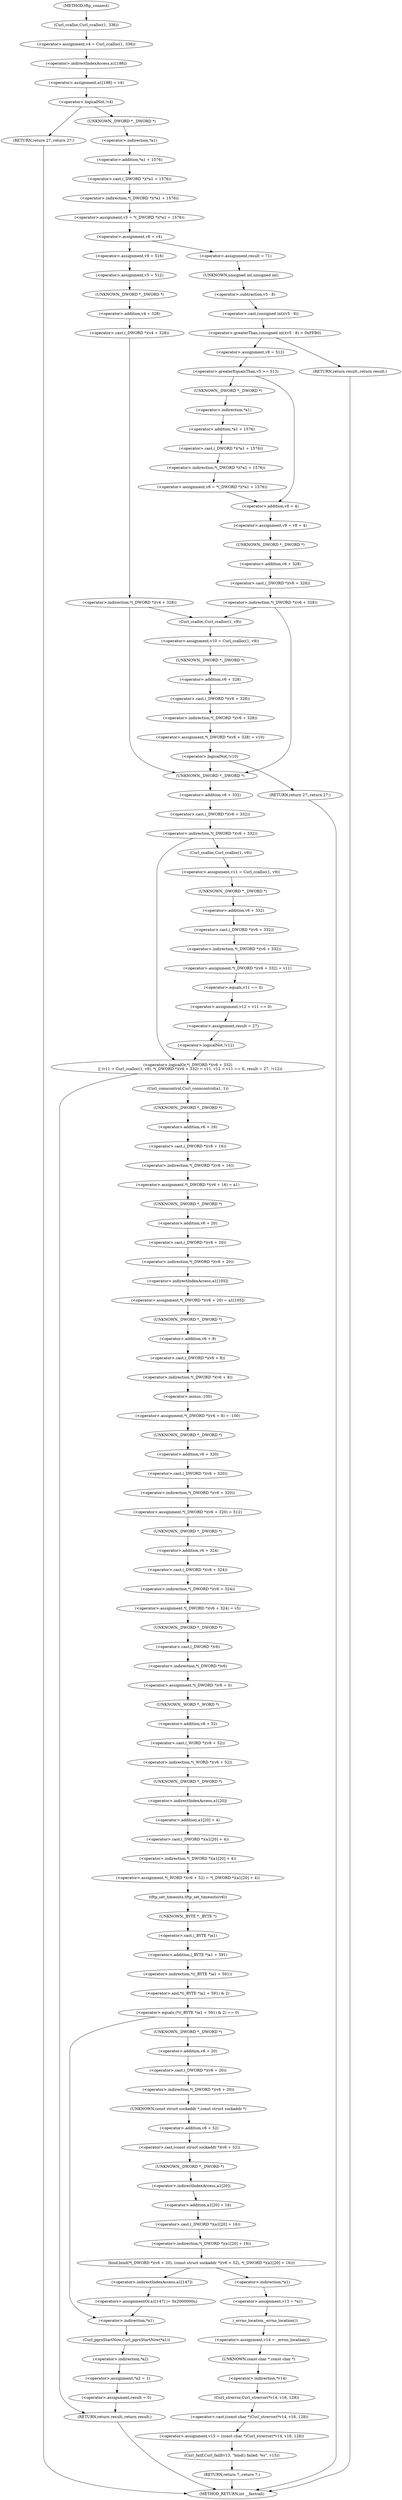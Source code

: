 digraph tftp_connect {  
"1000131" [label = "(<operator>.assignment,v4 = Curl_ccalloc(1, 336))" ]
"1000133" [label = "(Curl_ccalloc,Curl_ccalloc(1, 336))" ]
"1000136" [label = "(<operator>.assignment,a1[188] = v4)" ]
"1000137" [label = "(<operator>.indirectIndexAccess,a1[188])" ]
"1000142" [label = "(<operator>.logicalNot,!v4)" ]
"1000144" [label = "(RETURN,return 27;,return 27;)" ]
"1000146" [label = "(<operator>.assignment,v5 = *(_DWORD *)(*a1 + 1576))" ]
"1000148" [label = "(<operator>.indirection,*(_DWORD *)(*a1 + 1576))" ]
"1000149" [label = "(<operator>.cast,(_DWORD *)(*a1 + 1576))" ]
"1000150" [label = "(UNKNOWN,_DWORD *,_DWORD *)" ]
"1000151" [label = "(<operator>.addition,*a1 + 1576)" ]
"1000152" [label = "(<operator>.indirection,*a1)" ]
"1000155" [label = "(<operator>.assignment,v6 = v4)" ]
"1000161" [label = "(<operator>.assignment,result = 71)" ]
"1000165" [label = "(<operator>.greaterThan,(unsigned int)(v5 - 8) > 0xFFB0)" ]
"1000166" [label = "(<operator>.cast,(unsigned int)(v5 - 8))" ]
"1000167" [label = "(UNKNOWN,unsigned int,unsigned int)" ]
"1000168" [label = "(<operator>.subtraction,v5 - 8)" ]
"1000172" [label = "(RETURN,return result;,return result;)" ]
"1000174" [label = "(<operator>.assignment,v8 = 512)" ]
"1000178" [label = "(<operator>.greaterEqualsThan,v5 >= 513)" ]
"1000181" [label = "(<operator>.assignment,v8 = *(_DWORD *)(*a1 + 1576))" ]
"1000183" [label = "(<operator>.indirection,*(_DWORD *)(*a1 + 1576))" ]
"1000184" [label = "(<operator>.cast,(_DWORD *)(*a1 + 1576))" ]
"1000185" [label = "(UNKNOWN,_DWORD *,_DWORD *)" ]
"1000186" [label = "(<operator>.addition,*a1 + 1576)" ]
"1000187" [label = "(<operator>.indirection,*a1)" ]
"1000190" [label = "(<operator>.assignment,v9 = v8 + 4)" ]
"1000192" [label = "(<operator>.addition,v8 + 4)" ]
"1000196" [label = "(<operator>.indirection,*(_DWORD *)(v6 + 328))" ]
"1000197" [label = "(<operator>.cast,(_DWORD *)(v6 + 328))" ]
"1000198" [label = "(UNKNOWN,_DWORD *,_DWORD *)" ]
"1000199" [label = "(<operator>.addition,v6 + 328)" ]
"1000205" [label = "(<operator>.assignment,v9 = 516)" ]
"1000208" [label = "(<operator>.assignment,v5 = 512)" ]
"1000212" [label = "(<operator>.indirection,*(_DWORD *)(v4 + 328))" ]
"1000213" [label = "(<operator>.cast,(_DWORD *)(v4 + 328))" ]
"1000214" [label = "(UNKNOWN,_DWORD *,_DWORD *)" ]
"1000215" [label = "(<operator>.addition,v4 + 328)" ]
"1000219" [label = "(<operator>.assignment,v10 = Curl_ccalloc(1, v9))" ]
"1000221" [label = "(Curl_ccalloc,Curl_ccalloc(1, v9))" ]
"1000224" [label = "(<operator>.assignment,*(_DWORD *)(v6 + 328) = v10)" ]
"1000225" [label = "(<operator>.indirection,*(_DWORD *)(v6 + 328))" ]
"1000226" [label = "(<operator>.cast,(_DWORD *)(v6 + 328))" ]
"1000227" [label = "(UNKNOWN,_DWORD *,_DWORD *)" ]
"1000228" [label = "(<operator>.addition,v6 + 328)" ]
"1000233" [label = "(<operator>.logicalNot,!v10)" ]
"1000235" [label = "(RETURN,return 27;,return 27;)" ]
"1000239" [label = "(<operator>.logicalOr,*(_DWORD *)(v6 + 332)\n    || (v11 = Curl_ccalloc(1, v9), *(_DWORD *)(v6 + 332) = v11, v12 = v11 == 0, result = 27, !v12))" ]
"1000240" [label = "(<operator>.indirection,*(_DWORD *)(v6 + 332))" ]
"1000241" [label = "(<operator>.cast,(_DWORD *)(v6 + 332))" ]
"1000242" [label = "(UNKNOWN,_DWORD *,_DWORD *)" ]
"1000243" [label = "(<operator>.addition,v6 + 332)" ]
"1000247" [label = "(<operator>.assignment,v11 = Curl_ccalloc(1, v9))" ]
"1000249" [label = "(Curl_ccalloc,Curl_ccalloc(1, v9))" ]
"1000253" [label = "(<operator>.assignment,*(_DWORD *)(v6 + 332) = v11)" ]
"1000254" [label = "(<operator>.indirection,*(_DWORD *)(v6 + 332))" ]
"1000255" [label = "(<operator>.cast,(_DWORD *)(v6 + 332))" ]
"1000256" [label = "(UNKNOWN,_DWORD *,_DWORD *)" ]
"1000257" [label = "(<operator>.addition,v6 + 332)" ]
"1000262" [label = "(<operator>.assignment,v12 = v11 == 0)" ]
"1000264" [label = "(<operator>.equals,v11 == 0)" ]
"1000268" [label = "(<operator>.assignment,result = 27)" ]
"1000271" [label = "(<operator>.logicalNot,!v12)" ]
"1000274" [label = "(Curl_conncontrol,Curl_conncontrol(a1, 1))" ]
"1000277" [label = "(<operator>.assignment,*(_DWORD *)(v6 + 16) = a1)" ]
"1000278" [label = "(<operator>.indirection,*(_DWORD *)(v6 + 16))" ]
"1000279" [label = "(<operator>.cast,(_DWORD *)(v6 + 16))" ]
"1000280" [label = "(UNKNOWN,_DWORD *,_DWORD *)" ]
"1000281" [label = "(<operator>.addition,v6 + 16)" ]
"1000285" [label = "(<operator>.assignment,*(_DWORD *)(v6 + 20) = a1[105])" ]
"1000286" [label = "(<operator>.indirection,*(_DWORD *)(v6 + 20))" ]
"1000287" [label = "(<operator>.cast,(_DWORD *)(v6 + 20))" ]
"1000288" [label = "(UNKNOWN,_DWORD *,_DWORD *)" ]
"1000289" [label = "(<operator>.addition,v6 + 20)" ]
"1000292" [label = "(<operator>.indirectIndexAccess,a1[105])" ]
"1000295" [label = "(<operator>.assignment,*(_DWORD *)(v6 + 8) = -100)" ]
"1000296" [label = "(<operator>.indirection,*(_DWORD *)(v6 + 8))" ]
"1000297" [label = "(<operator>.cast,(_DWORD *)(v6 + 8))" ]
"1000298" [label = "(UNKNOWN,_DWORD *,_DWORD *)" ]
"1000299" [label = "(<operator>.addition,v6 + 8)" ]
"1000302" [label = "(<operator>.minus,-100)" ]
"1000304" [label = "(<operator>.assignment,*(_DWORD *)(v6 + 320) = 512)" ]
"1000305" [label = "(<operator>.indirection,*(_DWORD *)(v6 + 320))" ]
"1000306" [label = "(<operator>.cast,(_DWORD *)(v6 + 320))" ]
"1000307" [label = "(UNKNOWN,_DWORD *,_DWORD *)" ]
"1000308" [label = "(<operator>.addition,v6 + 320)" ]
"1000312" [label = "(<operator>.assignment,*(_DWORD *)(v6 + 324) = v5)" ]
"1000313" [label = "(<operator>.indirection,*(_DWORD *)(v6 + 324))" ]
"1000314" [label = "(<operator>.cast,(_DWORD *)(v6 + 324))" ]
"1000315" [label = "(UNKNOWN,_DWORD *,_DWORD *)" ]
"1000316" [label = "(<operator>.addition,v6 + 324)" ]
"1000320" [label = "(<operator>.assignment,*(_DWORD *)v6 = 0)" ]
"1000321" [label = "(<operator>.indirection,*(_DWORD *)v6)" ]
"1000322" [label = "(<operator>.cast,(_DWORD *)v6)" ]
"1000323" [label = "(UNKNOWN,_DWORD *,_DWORD *)" ]
"1000326" [label = "(<operator>.assignment,*(_WORD *)(v6 + 52) = *(_DWORD *)(a1[20] + 4))" ]
"1000327" [label = "(<operator>.indirection,*(_WORD *)(v6 + 52))" ]
"1000328" [label = "(<operator>.cast,(_WORD *)(v6 + 52))" ]
"1000329" [label = "(UNKNOWN,_WORD *,_WORD *)" ]
"1000330" [label = "(<operator>.addition,v6 + 52)" ]
"1000333" [label = "(<operator>.indirection,*(_DWORD *)(a1[20] + 4))" ]
"1000334" [label = "(<operator>.cast,(_DWORD *)(a1[20] + 4))" ]
"1000335" [label = "(UNKNOWN,_DWORD *,_DWORD *)" ]
"1000336" [label = "(<operator>.addition,a1[20] + 4)" ]
"1000337" [label = "(<operator>.indirectIndexAccess,a1[20])" ]
"1000341" [label = "(tftp_set_timeouts,tftp_set_timeouts(v6))" ]
"1000344" [label = "(<operator>.equals,(*((_BYTE *)a1 + 591) & 2) == 0)" ]
"1000345" [label = "(<operator>.and,*((_BYTE *)a1 + 591) & 2)" ]
"1000346" [label = "(<operator>.indirection,*((_BYTE *)a1 + 591))" ]
"1000347" [label = "(<operator>.addition,(_BYTE *)a1 + 591)" ]
"1000348" [label = "(<operator>.cast,(_BYTE *)a1)" ]
"1000349" [label = "(UNKNOWN,_BYTE *,_BYTE *)" ]
"1000356" [label = "(bind,bind(*(_DWORD *)(v6 + 20), (const struct sockaddr *)(v6 + 52), *(_DWORD *)(a1[20] + 16)))" ]
"1000357" [label = "(<operator>.indirection,*(_DWORD *)(v6 + 20))" ]
"1000358" [label = "(<operator>.cast,(_DWORD *)(v6 + 20))" ]
"1000359" [label = "(UNKNOWN,_DWORD *,_DWORD *)" ]
"1000360" [label = "(<operator>.addition,v6 + 20)" ]
"1000363" [label = "(<operator>.cast,(const struct sockaddr *)(v6 + 52))" ]
"1000364" [label = "(UNKNOWN,const struct sockaddr *,const struct sockaddr *)" ]
"1000365" [label = "(<operator>.addition,v6 + 52)" ]
"1000368" [label = "(<operator>.indirection,*(_DWORD *)(a1[20] + 16))" ]
"1000369" [label = "(<operator>.cast,(_DWORD *)(a1[20] + 16))" ]
"1000370" [label = "(UNKNOWN,_DWORD *,_DWORD *)" ]
"1000371" [label = "(<operator>.addition,a1[20] + 16)" ]
"1000372" [label = "(<operator>.indirectIndexAccess,a1[20])" ]
"1000377" [label = "(<operator>.assignment,v13 = *a1)" ]
"1000379" [label = "(<operator>.indirection,*a1)" ]
"1000381" [label = "(<operator>.assignment,v14 = _errno_location())" ]
"1000383" [label = "(_errno_location,_errno_location())" ]
"1000384" [label = "(<operator>.assignment,v15 = (const char *)Curl_strerror(*v14, v16, 128))" ]
"1000386" [label = "(<operator>.cast,(const char *)Curl_strerror(*v14, v16, 128))" ]
"1000387" [label = "(UNKNOWN,const char *,const char *)" ]
"1000388" [label = "(Curl_strerror,Curl_strerror(*v14, v16, 128))" ]
"1000389" [label = "(<operator>.indirection,*v14)" ]
"1000393" [label = "(Curl_failf,Curl_failf(v13, \"bind() failed; %s\", v15))" ]
"1000397" [label = "(RETURN,return 7;,return 7;)" ]
"1000399" [label = "(<operators>.assignmentOr,a1[147] |= 0x2000000u)" ]
"1000400" [label = "(<operator>.indirectIndexAccess,a1[147])" ]
"1000404" [label = "(Curl_pgrsStartNow,Curl_pgrsStartNow(*a1))" ]
"1000405" [label = "(<operator>.indirection,*a1)" ]
"1000407" [label = "(<operator>.assignment,*a2 = 1)" ]
"1000408" [label = "(<operator>.indirection,*a2)" ]
"1000411" [label = "(<operator>.assignment,result = 0)" ]
"1000414" [label = "(RETURN,return result;,return result;)" ]
"1000114" [label = "(METHOD,tftp_connect)" ]
"1000416" [label = "(METHOD_RETURN,int __fastcall)" ]
  "1000131" -> "1000137" 
  "1000133" -> "1000131" 
  "1000136" -> "1000142" 
  "1000137" -> "1000136" 
  "1000142" -> "1000144" 
  "1000142" -> "1000150" 
  "1000144" -> "1000416" 
  "1000146" -> "1000155" 
  "1000148" -> "1000146" 
  "1000149" -> "1000148" 
  "1000150" -> "1000152" 
  "1000151" -> "1000149" 
  "1000152" -> "1000151" 
  "1000155" -> "1000161" 
  "1000155" -> "1000205" 
  "1000161" -> "1000167" 
  "1000165" -> "1000172" 
  "1000165" -> "1000174" 
  "1000166" -> "1000165" 
  "1000167" -> "1000168" 
  "1000168" -> "1000166" 
  "1000172" -> "1000416" 
  "1000174" -> "1000178" 
  "1000178" -> "1000185" 
  "1000178" -> "1000192" 
  "1000181" -> "1000192" 
  "1000183" -> "1000181" 
  "1000184" -> "1000183" 
  "1000185" -> "1000187" 
  "1000186" -> "1000184" 
  "1000187" -> "1000186" 
  "1000190" -> "1000198" 
  "1000192" -> "1000190" 
  "1000196" -> "1000242" 
  "1000196" -> "1000221" 
  "1000197" -> "1000196" 
  "1000198" -> "1000199" 
  "1000199" -> "1000197" 
  "1000205" -> "1000208" 
  "1000208" -> "1000214" 
  "1000212" -> "1000242" 
  "1000212" -> "1000221" 
  "1000213" -> "1000212" 
  "1000214" -> "1000215" 
  "1000215" -> "1000213" 
  "1000219" -> "1000227" 
  "1000221" -> "1000219" 
  "1000224" -> "1000233" 
  "1000225" -> "1000224" 
  "1000226" -> "1000225" 
  "1000227" -> "1000228" 
  "1000228" -> "1000226" 
  "1000233" -> "1000235" 
  "1000233" -> "1000242" 
  "1000235" -> "1000416" 
  "1000239" -> "1000274" 
  "1000239" -> "1000414" 
  "1000240" -> "1000239" 
  "1000240" -> "1000249" 
  "1000241" -> "1000240" 
  "1000242" -> "1000243" 
  "1000243" -> "1000241" 
  "1000247" -> "1000256" 
  "1000249" -> "1000247" 
  "1000253" -> "1000264" 
  "1000254" -> "1000253" 
  "1000255" -> "1000254" 
  "1000256" -> "1000257" 
  "1000257" -> "1000255" 
  "1000262" -> "1000268" 
  "1000264" -> "1000262" 
  "1000268" -> "1000271" 
  "1000271" -> "1000239" 
  "1000274" -> "1000280" 
  "1000277" -> "1000288" 
  "1000278" -> "1000277" 
  "1000279" -> "1000278" 
  "1000280" -> "1000281" 
  "1000281" -> "1000279" 
  "1000285" -> "1000298" 
  "1000286" -> "1000292" 
  "1000287" -> "1000286" 
  "1000288" -> "1000289" 
  "1000289" -> "1000287" 
  "1000292" -> "1000285" 
  "1000295" -> "1000307" 
  "1000296" -> "1000302" 
  "1000297" -> "1000296" 
  "1000298" -> "1000299" 
  "1000299" -> "1000297" 
  "1000302" -> "1000295" 
  "1000304" -> "1000315" 
  "1000305" -> "1000304" 
  "1000306" -> "1000305" 
  "1000307" -> "1000308" 
  "1000308" -> "1000306" 
  "1000312" -> "1000323" 
  "1000313" -> "1000312" 
  "1000314" -> "1000313" 
  "1000315" -> "1000316" 
  "1000316" -> "1000314" 
  "1000320" -> "1000329" 
  "1000321" -> "1000320" 
  "1000322" -> "1000321" 
  "1000323" -> "1000322" 
  "1000326" -> "1000341" 
  "1000327" -> "1000335" 
  "1000328" -> "1000327" 
  "1000329" -> "1000330" 
  "1000330" -> "1000328" 
  "1000333" -> "1000326" 
  "1000334" -> "1000333" 
  "1000335" -> "1000337" 
  "1000336" -> "1000334" 
  "1000337" -> "1000336" 
  "1000341" -> "1000349" 
  "1000344" -> "1000359" 
  "1000344" -> "1000405" 
  "1000345" -> "1000344" 
  "1000346" -> "1000345" 
  "1000347" -> "1000346" 
  "1000348" -> "1000347" 
  "1000349" -> "1000348" 
  "1000356" -> "1000379" 
  "1000356" -> "1000400" 
  "1000357" -> "1000364" 
  "1000358" -> "1000357" 
  "1000359" -> "1000360" 
  "1000360" -> "1000358" 
  "1000363" -> "1000370" 
  "1000364" -> "1000365" 
  "1000365" -> "1000363" 
  "1000368" -> "1000356" 
  "1000369" -> "1000368" 
  "1000370" -> "1000372" 
  "1000371" -> "1000369" 
  "1000372" -> "1000371" 
  "1000377" -> "1000383" 
  "1000379" -> "1000377" 
  "1000381" -> "1000387" 
  "1000383" -> "1000381" 
  "1000384" -> "1000393" 
  "1000386" -> "1000384" 
  "1000387" -> "1000389" 
  "1000388" -> "1000386" 
  "1000389" -> "1000388" 
  "1000393" -> "1000397" 
  "1000397" -> "1000416" 
  "1000399" -> "1000405" 
  "1000400" -> "1000399" 
  "1000404" -> "1000408" 
  "1000405" -> "1000404" 
  "1000407" -> "1000411" 
  "1000408" -> "1000407" 
  "1000411" -> "1000414" 
  "1000414" -> "1000416" 
  "1000114" -> "1000133" 
}
